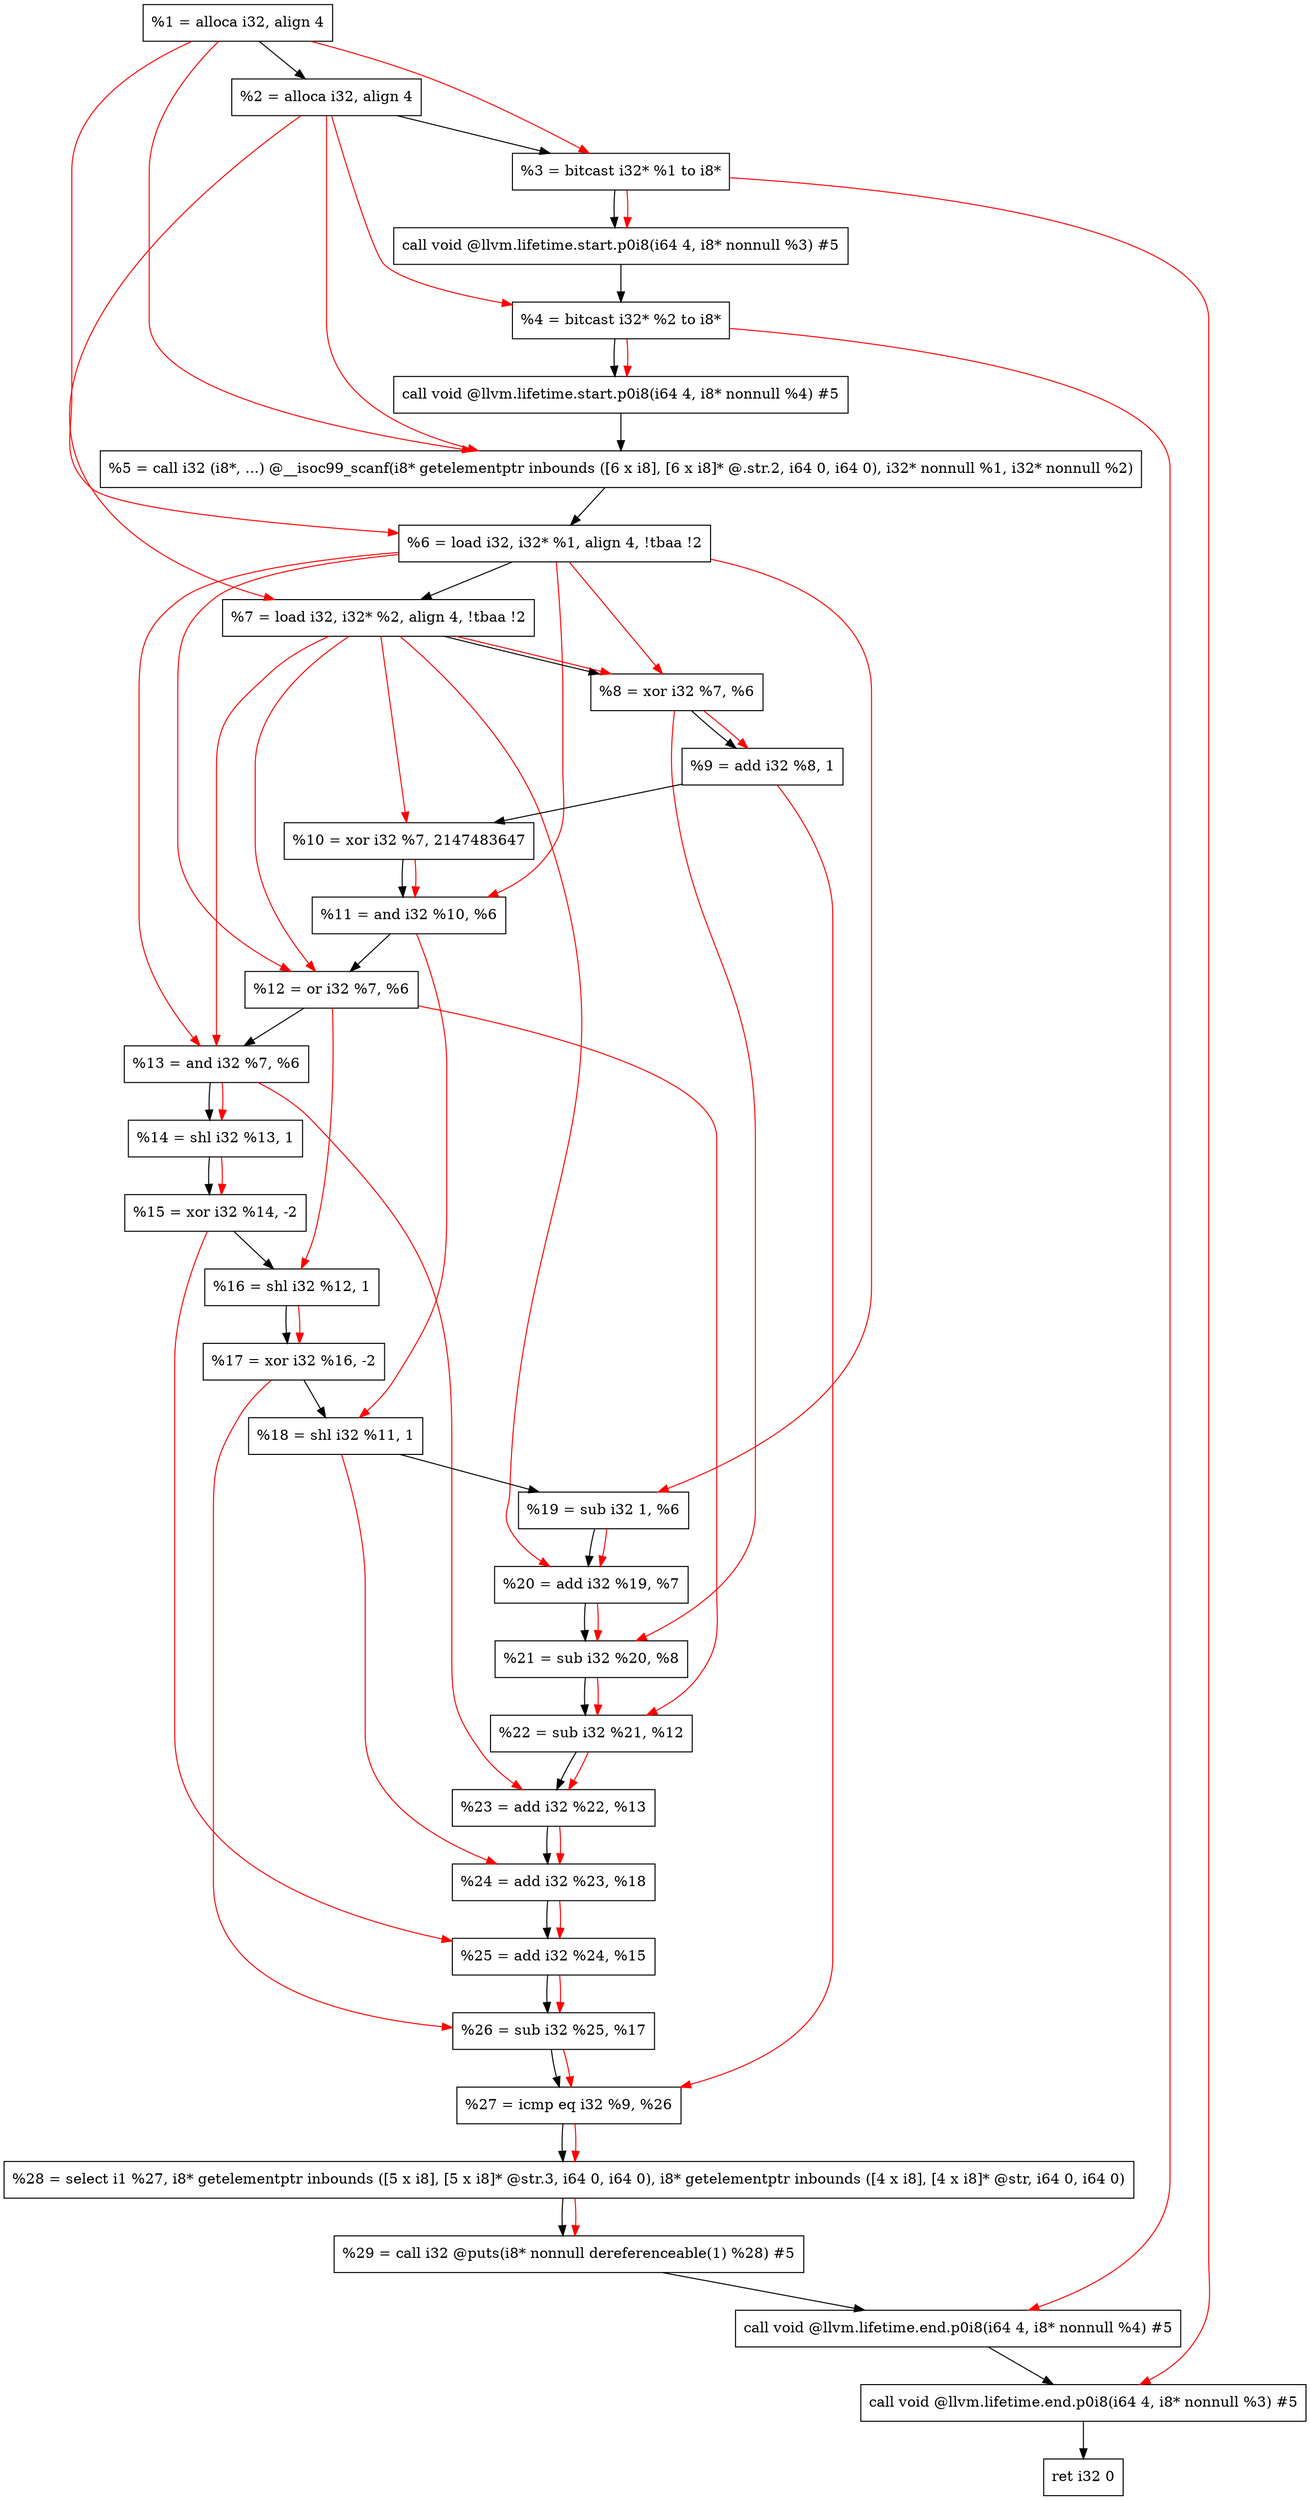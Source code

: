 digraph "DFG for'main' function" {
	Node0xcfda58[shape=record, label="  %1 = alloca i32, align 4"];
	Node0xcfdad8[shape=record, label="  %2 = alloca i32, align 4"];
	Node0xcfdb68[shape=record, label="  %3 = bitcast i32* %1 to i8*"];
	Node0xcfdfc8[shape=record, label="  call void @llvm.lifetime.start.p0i8(i64 4, i8* nonnull %3) #5"];
	Node0xcfe0a8[shape=record, label="  %4 = bitcast i32* %2 to i8*"];
	Node0xcfe1c8[shape=record, label="  call void @llvm.lifetime.start.p0i8(i64 4, i8* nonnull %4) #5"];
	Node0xcfe400[shape=record, label="  %5 = call i32 (i8*, ...) @__isoc99_scanf(i8* getelementptr inbounds ([6 x i8], [6 x i8]* @.str.2, i64 0, i64 0), i32* nonnull %1, i32* nonnull %2)"];
	Node0xcfe4b8[shape=record, label="  %6 = load i32, i32* %1, align 4, !tbaa !2"];
	Node0xcff428[shape=record, label="  %7 = load i32, i32* %2, align 4, !tbaa !2"];
	Node0xcffab0[shape=record, label="  %8 = xor i32 %7, %6"];
	Node0xcffb20[shape=record, label="  %9 = add i32 %8, 1"];
	Node0xcffb90[shape=record, label="  %10 = xor i32 %7, 2147483647"];
	Node0xcffc00[shape=record, label="  %11 = and i32 %10, %6"];
	Node0xcffc70[shape=record, label="  %12 = or i32 %7, %6"];
	Node0xcffce0[shape=record, label="  %13 = and i32 %7, %6"];
	Node0xcffd50[shape=record, label="  %14 = shl i32 %13, 1"];
	Node0xcffdc0[shape=record, label="  %15 = xor i32 %14, -2"];
	Node0xcffe30[shape=record, label="  %16 = shl i32 %12, 1"];
	Node0xcffea0[shape=record, label="  %17 = xor i32 %16, -2"];
	Node0xcfff10[shape=record, label="  %18 = shl i32 %11, 1"];
	Node0xcfff80[shape=record, label="  %19 = sub i32 1, %6"];
	Node0xcffff0[shape=record, label="  %20 = add i32 %19, %7"];
	Node0xd00060[shape=record, label="  %21 = sub i32 %20, %8"];
	Node0xd000d0[shape=record, label="  %22 = sub i32 %21, %12"];
	Node0xd00140[shape=record, label="  %23 = add i32 %22, %13"];
	Node0xd001b0[shape=record, label="  %24 = add i32 %23, %18"];
	Node0xd00220[shape=record, label="  %25 = add i32 %24, %15"];
	Node0xd00290[shape=record, label="  %26 = sub i32 %25, %17"];
	Node0xd00300[shape=record, label="  %27 = icmp eq i32 %9, %26"];
	Node0xc9e9d8[shape=record, label="  %28 = select i1 %27, i8* getelementptr inbounds ([5 x i8], [5 x i8]* @str.3, i64 0, i64 0), i8* getelementptr inbounds ([4 x i8], [4 x i8]* @str, i64 0, i64 0)"];
	Node0xd00390[shape=record, label="  %29 = call i32 @puts(i8* nonnull dereferenceable(1) %28) #5"];
	Node0xd005e8[shape=record, label="  call void @llvm.lifetime.end.p0i8(i64 4, i8* nonnull %4) #5"];
	Node0xd00748[shape=record, label="  call void @llvm.lifetime.end.p0i8(i64 4, i8* nonnull %3) #5"];
	Node0xd00808[shape=record, label="  ret i32 0"];
	Node0xcfda58 -> Node0xcfdad8;
	Node0xcfdad8 -> Node0xcfdb68;
	Node0xcfdb68 -> Node0xcfdfc8;
	Node0xcfdfc8 -> Node0xcfe0a8;
	Node0xcfe0a8 -> Node0xcfe1c8;
	Node0xcfe1c8 -> Node0xcfe400;
	Node0xcfe400 -> Node0xcfe4b8;
	Node0xcfe4b8 -> Node0xcff428;
	Node0xcff428 -> Node0xcffab0;
	Node0xcffab0 -> Node0xcffb20;
	Node0xcffb20 -> Node0xcffb90;
	Node0xcffb90 -> Node0xcffc00;
	Node0xcffc00 -> Node0xcffc70;
	Node0xcffc70 -> Node0xcffce0;
	Node0xcffce0 -> Node0xcffd50;
	Node0xcffd50 -> Node0xcffdc0;
	Node0xcffdc0 -> Node0xcffe30;
	Node0xcffe30 -> Node0xcffea0;
	Node0xcffea0 -> Node0xcfff10;
	Node0xcfff10 -> Node0xcfff80;
	Node0xcfff80 -> Node0xcffff0;
	Node0xcffff0 -> Node0xd00060;
	Node0xd00060 -> Node0xd000d0;
	Node0xd000d0 -> Node0xd00140;
	Node0xd00140 -> Node0xd001b0;
	Node0xd001b0 -> Node0xd00220;
	Node0xd00220 -> Node0xd00290;
	Node0xd00290 -> Node0xd00300;
	Node0xd00300 -> Node0xc9e9d8;
	Node0xc9e9d8 -> Node0xd00390;
	Node0xd00390 -> Node0xd005e8;
	Node0xd005e8 -> Node0xd00748;
	Node0xd00748 -> Node0xd00808;
edge [color=red]
	Node0xcfda58 -> Node0xcfdb68;
	Node0xcfdb68 -> Node0xcfdfc8;
	Node0xcfdad8 -> Node0xcfe0a8;
	Node0xcfe0a8 -> Node0xcfe1c8;
	Node0xcfda58 -> Node0xcfe400;
	Node0xcfdad8 -> Node0xcfe400;
	Node0xcfda58 -> Node0xcfe4b8;
	Node0xcfdad8 -> Node0xcff428;
	Node0xcff428 -> Node0xcffab0;
	Node0xcfe4b8 -> Node0xcffab0;
	Node0xcffab0 -> Node0xcffb20;
	Node0xcff428 -> Node0xcffb90;
	Node0xcffb90 -> Node0xcffc00;
	Node0xcfe4b8 -> Node0xcffc00;
	Node0xcff428 -> Node0xcffc70;
	Node0xcfe4b8 -> Node0xcffc70;
	Node0xcff428 -> Node0xcffce0;
	Node0xcfe4b8 -> Node0xcffce0;
	Node0xcffce0 -> Node0xcffd50;
	Node0xcffd50 -> Node0xcffdc0;
	Node0xcffc70 -> Node0xcffe30;
	Node0xcffe30 -> Node0xcffea0;
	Node0xcffc00 -> Node0xcfff10;
	Node0xcfe4b8 -> Node0xcfff80;
	Node0xcfff80 -> Node0xcffff0;
	Node0xcff428 -> Node0xcffff0;
	Node0xcffff0 -> Node0xd00060;
	Node0xcffab0 -> Node0xd00060;
	Node0xd00060 -> Node0xd000d0;
	Node0xcffc70 -> Node0xd000d0;
	Node0xd000d0 -> Node0xd00140;
	Node0xcffce0 -> Node0xd00140;
	Node0xd00140 -> Node0xd001b0;
	Node0xcfff10 -> Node0xd001b0;
	Node0xd001b0 -> Node0xd00220;
	Node0xcffdc0 -> Node0xd00220;
	Node0xd00220 -> Node0xd00290;
	Node0xcffea0 -> Node0xd00290;
	Node0xcffb20 -> Node0xd00300;
	Node0xd00290 -> Node0xd00300;
	Node0xd00300 -> Node0xc9e9d8;
	Node0xc9e9d8 -> Node0xd00390;
	Node0xcfe0a8 -> Node0xd005e8;
	Node0xcfdb68 -> Node0xd00748;
}
